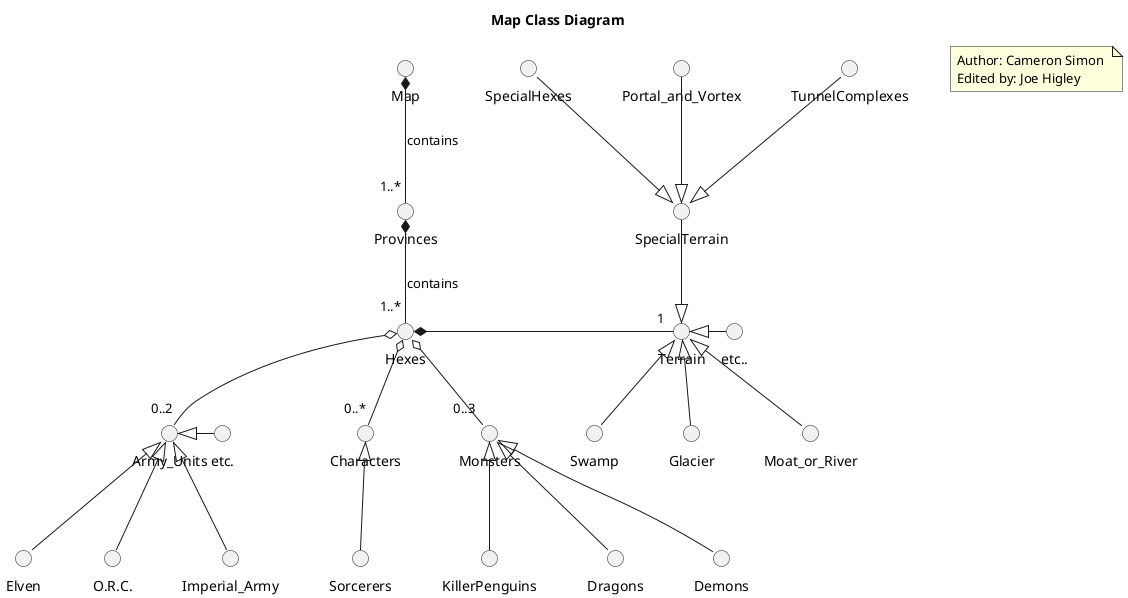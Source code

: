 @startuml
hide circles

title Map Class Diagram
note "Author: Cameron Simon \nEdited by: Joe Higley" as n1

Map *-- "1..*" Provinces : contains
Provinces *-- "1..*" Hexes : contains
Hexes o-- "0..*" Characters
    Characters <|-- Sorcerers
Hexes o-- "0..2" Army_Units
    Army_Units <|-- Imperial_Army 
    Army_Units <|-- Elven 
    Army_Units <|-- O.R.C.
    Army_Units <|-right- etc.

Hexes o-- "0..3" Monsters
    Monsters <|-- Demons
    Monsters <|-- KillerPenguins
    Monsters <|-- Dragons

Hexes *-right- "1" Terrain
    Terrain <|-- Swamp
    Terrain <|-- Glacier
    Terrain <|-- Moat_or_River
    Terrain <|-right- etc..
    Terrain <|-up- SpecialTerrain
        SpecialTerrain <|-up- Portal_and_Vortex
        SpecialTerrain <|-up- SpecialHexes
        SpecialTerrain <|-up- TunnelComplexes

@enduml